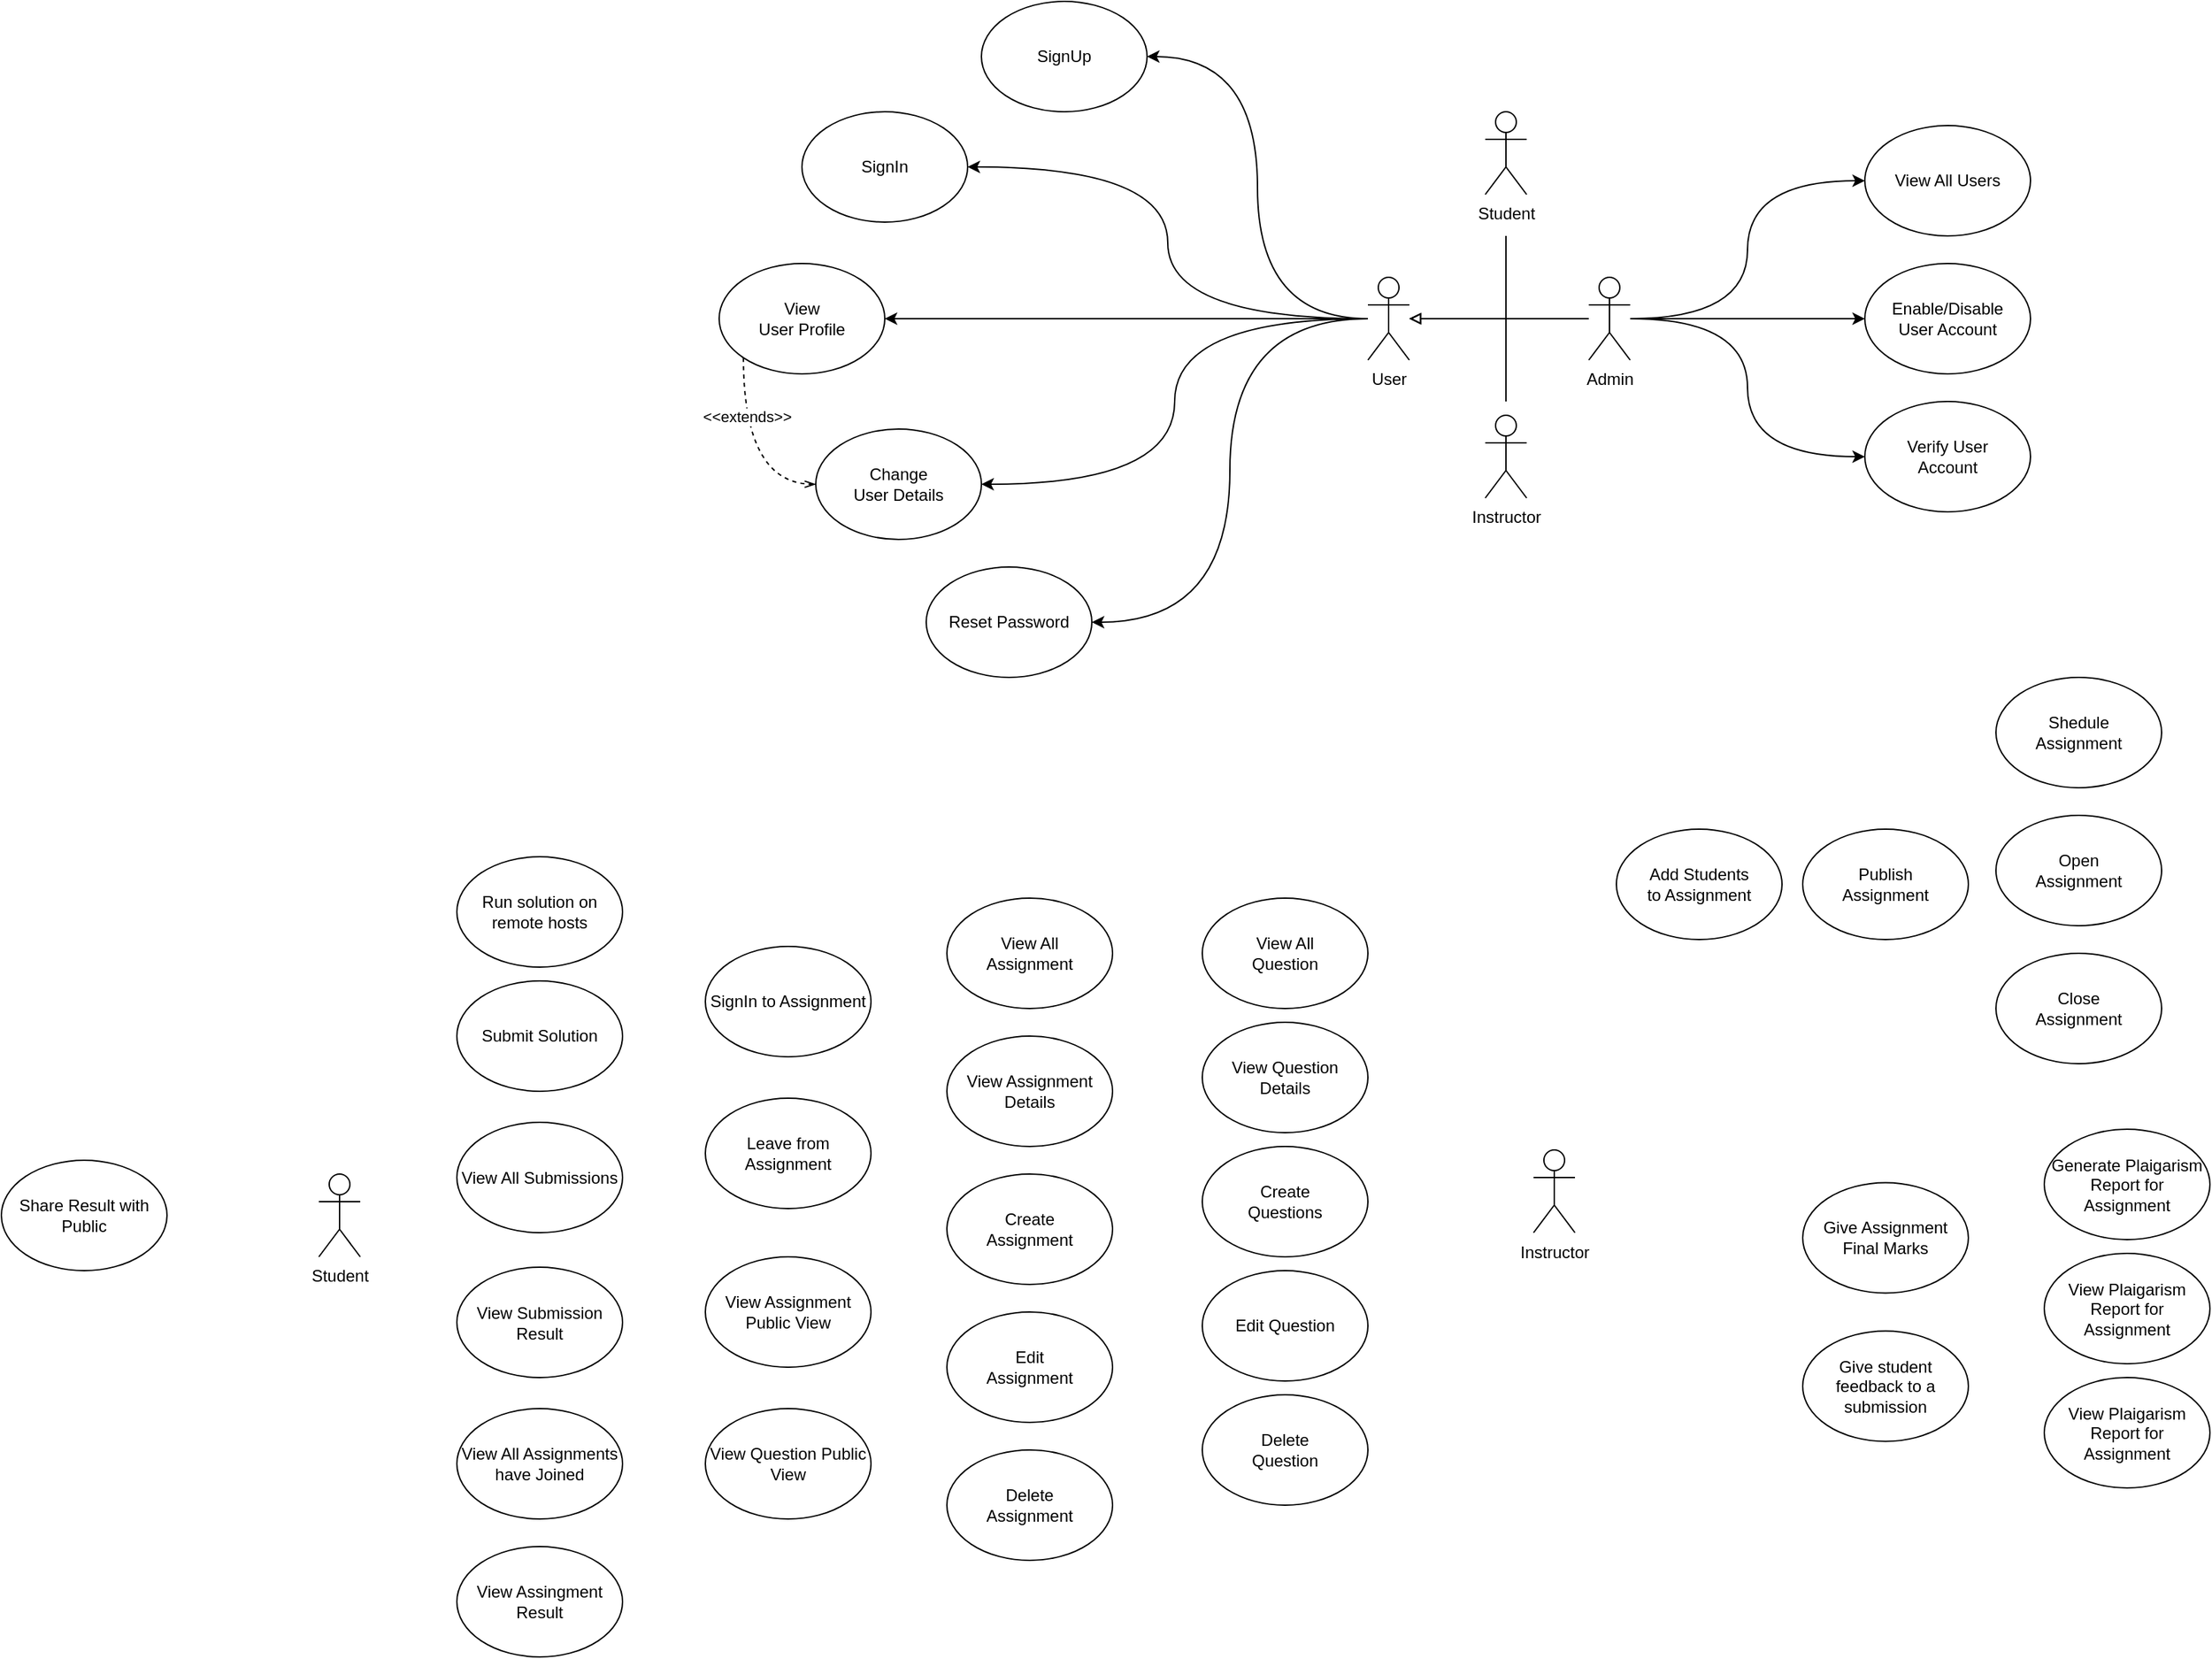 <mxfile>
    <diagram id="3cUGU1u6pG_o_R58JLAc" name="v1">
        <mxGraphModel dx="1619" dy="1548" grid="1" gridSize="10" guides="1" tooltips="1" connect="1" arrows="1" fold="1" page="1" pageScale="1" pageWidth="850" pageHeight="1100" math="0" shadow="0">
            <root>
                <mxCell id="0"/>
                <mxCell id="1" parent="0"/>
                <mxCell id="2" value="SignUp" style="ellipse;whiteSpace=wrap;html=1;" parent="1" vertex="1">
                    <mxGeometry x="180" y="-770" width="120" height="80" as="geometry"/>
                </mxCell>
                <mxCell id="4" value="Student" style="shape=umlActor;verticalLabelPosition=bottom;verticalAlign=top;html=1;outlineConnect=0;" parent="1" vertex="1">
                    <mxGeometry x="-300" y="80" width="30" height="60" as="geometry"/>
                </mxCell>
                <mxCell id="30" style="edgeStyle=orthogonalEdgeStyle;curved=1;rounded=0;orthogonalLoop=1;jettySize=auto;html=1;entryX=1;entryY=0.5;entryDx=0;entryDy=0;" edge="1" parent="1" source="5" target="2">
                    <mxGeometry relative="1" as="geometry"/>
                </mxCell>
                <mxCell id="31" style="edgeStyle=orthogonalEdgeStyle;curved=1;rounded=0;orthogonalLoop=1;jettySize=auto;html=1;entryX=1;entryY=0.5;entryDx=0;entryDy=0;" edge="1" parent="1" source="5" target="8">
                    <mxGeometry relative="1" as="geometry"/>
                </mxCell>
                <mxCell id="32" style="edgeStyle=orthogonalEdgeStyle;curved=1;rounded=0;orthogonalLoop=1;jettySize=auto;html=1;entryX=1;entryY=0.5;entryDx=0;entryDy=0;" edge="1" parent="1" source="5" target="29">
                    <mxGeometry relative="1" as="geometry"/>
                </mxCell>
                <mxCell id="33" style="edgeStyle=orthogonalEdgeStyle;curved=1;rounded=0;orthogonalLoop=1;jettySize=auto;html=1;entryX=1;entryY=0.5;entryDx=0;entryDy=0;" edge="1" parent="1" source="5" target="27">
                    <mxGeometry relative="1" as="geometry"/>
                </mxCell>
                <mxCell id="34" style="edgeStyle=orthogonalEdgeStyle;curved=1;rounded=0;orthogonalLoop=1;jettySize=auto;html=1;entryX=1;entryY=0.5;entryDx=0;entryDy=0;" edge="1" parent="1" source="5" target="28">
                    <mxGeometry relative="1" as="geometry"/>
                </mxCell>
                <mxCell id="5" value="User" style="shape=umlActor;verticalLabelPosition=bottom;verticalAlign=top;html=1;outlineConnect=0;" parent="1" vertex="1">
                    <mxGeometry x="460" y="-570" width="30" height="60" as="geometry"/>
                </mxCell>
                <mxCell id="7" value="Instructor" style="shape=umlActor;verticalLabelPosition=bottom;verticalAlign=top;html=1;outlineConnect=0;" parent="1" vertex="1">
                    <mxGeometry x="580" y="62.5" width="30" height="60" as="geometry"/>
                </mxCell>
                <mxCell id="8" value="SignIn" style="ellipse;whiteSpace=wrap;html=1;" vertex="1" parent="1">
                    <mxGeometry x="50" y="-690" width="120" height="80" as="geometry"/>
                </mxCell>
                <mxCell id="9" value="Create&lt;br&gt;Assignment" style="ellipse;whiteSpace=wrap;html=1;" vertex="1" parent="1">
                    <mxGeometry x="155" y="80" width="120" height="80" as="geometry"/>
                </mxCell>
                <mxCell id="11" value="Edit&lt;br&gt;Assignment" style="ellipse;whiteSpace=wrap;html=1;" vertex="1" parent="1">
                    <mxGeometry x="155" y="180" width="120" height="80" as="geometry"/>
                </mxCell>
                <mxCell id="12" value="Create&lt;br&gt;Questions" style="ellipse;whiteSpace=wrap;html=1;" vertex="1" parent="1">
                    <mxGeometry x="340" y="60" width="120" height="80" as="geometry"/>
                </mxCell>
                <mxCell id="13" value="Edit Question" style="ellipse;whiteSpace=wrap;html=1;" vertex="1" parent="1">
                    <mxGeometry x="340" y="150" width="120" height="80" as="geometry"/>
                </mxCell>
                <mxCell id="14" value="Delete&lt;br&gt;Question" style="ellipse;whiteSpace=wrap;html=1;" vertex="1" parent="1">
                    <mxGeometry x="340" y="240" width="120" height="80" as="geometry"/>
                </mxCell>
                <mxCell id="15" value="Add Students&lt;br&gt;to Assignment" style="ellipse;whiteSpace=wrap;html=1;" vertex="1" parent="1">
                    <mxGeometry x="640" y="-170" width="120" height="80" as="geometry"/>
                </mxCell>
                <mxCell id="16" value="Publish&lt;br&gt;Assignment" style="ellipse;whiteSpace=wrap;html=1;" vertex="1" parent="1">
                    <mxGeometry x="775" y="-170" width="120" height="80" as="geometry"/>
                </mxCell>
                <mxCell id="17" value="View Assignment Details" style="ellipse;whiteSpace=wrap;html=1;" vertex="1" parent="1">
                    <mxGeometry x="155" y="-20" width="120" height="80" as="geometry"/>
                </mxCell>
                <mxCell id="18" value="View All&lt;br&gt;Assignment" style="ellipse;whiteSpace=wrap;html=1;" vertex="1" parent="1">
                    <mxGeometry x="155" y="-120" width="120" height="80" as="geometry"/>
                </mxCell>
                <mxCell id="19" value="View Question&lt;br&gt;Details" style="ellipse;whiteSpace=wrap;html=1;" vertex="1" parent="1">
                    <mxGeometry x="340" y="-30" width="120" height="80" as="geometry"/>
                </mxCell>
                <mxCell id="20" value="View All&lt;br&gt;Question" style="ellipse;whiteSpace=wrap;html=1;" vertex="1" parent="1">
                    <mxGeometry x="340" y="-120" width="120" height="80" as="geometry"/>
                </mxCell>
                <mxCell id="47" style="edgeStyle=orthogonalEdgeStyle;curved=1;rounded=0;orthogonalLoop=1;jettySize=auto;html=1;entryX=0;entryY=1;entryDx=0;entryDy=0;dashed=1;startArrow=openThin;startFill=0;endArrow=none;endFill=0;exitX=0;exitY=0.5;exitDx=0;exitDy=0;" edge="1" parent="1" source="27" target="29">
                    <mxGeometry relative="1" as="geometry"/>
                </mxCell>
                <mxCell id="54" value="&amp;lt;&amp;lt;extends&amp;gt;&amp;gt;" style="edgeLabel;html=1;align=center;verticalAlign=middle;resizable=0;points=[];" vertex="1" connectable="0" parent="47">
                    <mxGeometry x="0.362" y="-7" relative="1" as="geometry">
                        <mxPoint x="-5" y="-4" as="offset"/>
                    </mxGeometry>
                </mxCell>
                <mxCell id="27" value="Change&lt;br&gt;User Details" style="ellipse;whiteSpace=wrap;html=1;" vertex="1" parent="1">
                    <mxGeometry x="60" y="-460" width="120" height="80" as="geometry"/>
                </mxCell>
                <mxCell id="28" value="Reset Password" style="ellipse;whiteSpace=wrap;html=1;" vertex="1" parent="1">
                    <mxGeometry x="140" y="-360" width="120" height="80" as="geometry"/>
                </mxCell>
                <mxCell id="29" value="View&lt;br&gt;User Profile" style="ellipse;whiteSpace=wrap;html=1;" vertex="1" parent="1">
                    <mxGeometry x="-10" y="-580" width="120" height="80" as="geometry"/>
                </mxCell>
                <mxCell id="35" value="Enable/Disable&lt;br&gt;User Account" style="ellipse;whiteSpace=wrap;html=1;" vertex="1" parent="1">
                    <mxGeometry x="820" y="-580" width="120" height="80" as="geometry"/>
                </mxCell>
                <mxCell id="36" value="View All Users" style="ellipse;whiteSpace=wrap;html=1;" vertex="1" parent="1">
                    <mxGeometry x="820" y="-680" width="120" height="80" as="geometry"/>
                </mxCell>
                <mxCell id="37" value="Verify User&lt;br&gt;Account" style="ellipse;whiteSpace=wrap;html=1;" vertex="1" parent="1">
                    <mxGeometry x="820" y="-480" width="120" height="80" as="geometry"/>
                </mxCell>
                <mxCell id="44" style="edgeStyle=orthogonalEdgeStyle;curved=1;rounded=0;orthogonalLoop=1;jettySize=auto;html=1;entryX=0;entryY=0.5;entryDx=0;entryDy=0;" edge="1" parent="1" source="38" target="36">
                    <mxGeometry relative="1" as="geometry"/>
                </mxCell>
                <mxCell id="45" style="edgeStyle=orthogonalEdgeStyle;curved=1;rounded=0;orthogonalLoop=1;jettySize=auto;html=1;entryX=0;entryY=0.5;entryDx=0;entryDy=0;" edge="1" parent="1" source="38" target="35">
                    <mxGeometry relative="1" as="geometry"/>
                </mxCell>
                <mxCell id="46" style="edgeStyle=orthogonalEdgeStyle;curved=1;rounded=0;orthogonalLoop=1;jettySize=auto;html=1;entryX=0;entryY=0.5;entryDx=0;entryDy=0;" edge="1" parent="1" source="38" target="37">
                    <mxGeometry relative="1" as="geometry"/>
                </mxCell>
                <mxCell id="55" style="edgeStyle=orthogonalEdgeStyle;curved=1;rounded=0;orthogonalLoop=1;jettySize=auto;html=1;startArrow=none;startFill=0;endArrow=block;endFill=0;" edge="1" parent="1" source="38" target="5">
                    <mxGeometry relative="1" as="geometry">
                        <mxPoint x="510.0" y="-540.0" as="targetPoint"/>
                    </mxGeometry>
                </mxCell>
                <mxCell id="38" value="Admin" style="shape=umlActor;verticalLabelPosition=bottom;verticalAlign=top;html=1;outlineConnect=0;" vertex="1" parent="1">
                    <mxGeometry x="620" y="-570" width="30" height="60" as="geometry"/>
                </mxCell>
                <mxCell id="56" style="edgeStyle=orthogonalEdgeStyle;rounded=0;orthogonalLoop=1;jettySize=auto;html=1;startArrow=none;startFill=0;endArrow=block;endFill=0;" edge="1" parent="1">
                    <mxGeometry relative="1" as="geometry">
                        <mxPoint x="490" y="-540" as="targetPoint"/>
                        <mxPoint x="560" y="-600" as="sourcePoint"/>
                        <Array as="points">
                            <mxPoint x="560" y="-540"/>
                        </Array>
                    </mxGeometry>
                </mxCell>
                <mxCell id="41" value="Student" style="shape=umlActor;verticalLabelPosition=bottom;verticalAlign=top;html=1;outlineConnect=0;" vertex="1" parent="1">
                    <mxGeometry x="545" y="-690" width="30" height="60" as="geometry"/>
                </mxCell>
                <mxCell id="57" style="edgeStyle=orthogonalEdgeStyle;rounded=0;orthogonalLoop=1;jettySize=auto;html=1;startArrow=none;startFill=0;endArrow=block;endFill=0;" edge="1" parent="1">
                    <mxGeometry relative="1" as="geometry">
                        <mxPoint x="490.0" y="-540.0" as="targetPoint"/>
                        <mxPoint x="560" y="-480" as="sourcePoint"/>
                        <Array as="points">
                            <mxPoint x="560" y="-540"/>
                        </Array>
                    </mxGeometry>
                </mxCell>
                <mxCell id="42" value="Instructor" style="shape=umlActor;verticalLabelPosition=bottom;verticalAlign=top;html=1;outlineConnect=0;" vertex="1" parent="1">
                    <mxGeometry x="545" y="-470" width="30" height="60" as="geometry"/>
                </mxCell>
                <mxCell id="59" value="Close&lt;br&gt;Assignment" style="ellipse;whiteSpace=wrap;html=1;" vertex="1" parent="1">
                    <mxGeometry x="915" y="-80" width="120" height="80" as="geometry"/>
                </mxCell>
                <mxCell id="60" value="Delete&lt;br&gt;Assignment" style="ellipse;whiteSpace=wrap;html=1;" vertex="1" parent="1">
                    <mxGeometry x="155" y="280" width="120" height="80" as="geometry"/>
                </mxCell>
                <mxCell id="61" value="Open&lt;br&gt;Assignment" style="ellipse;whiteSpace=wrap;html=1;" vertex="1" parent="1">
                    <mxGeometry x="915" y="-180" width="120" height="80" as="geometry"/>
                </mxCell>
                <mxCell id="62" value="Shedule&lt;br&gt;Assignment" style="ellipse;whiteSpace=wrap;html=1;" vertex="1" parent="1">
                    <mxGeometry x="915" y="-280" width="120" height="80" as="geometry"/>
                </mxCell>
                <mxCell id="63" value="SignIn to Assignment" style="ellipse;whiteSpace=wrap;html=1;" vertex="1" parent="1">
                    <mxGeometry x="-20" y="-85" width="120" height="80" as="geometry"/>
                </mxCell>
                <mxCell id="65" value="View Assignment&lt;br&gt;Public View" style="ellipse;whiteSpace=wrap;html=1;" vertex="1" parent="1">
                    <mxGeometry x="-20" y="140" width="120" height="80" as="geometry"/>
                </mxCell>
                <mxCell id="66" value="View Question Public View" style="ellipse;whiteSpace=wrap;html=1;" vertex="1" parent="1">
                    <mxGeometry x="-20" y="250" width="120" height="80" as="geometry"/>
                </mxCell>
                <mxCell id="67" value="Leave from Assignment" style="ellipse;whiteSpace=wrap;html=1;" vertex="1" parent="1">
                    <mxGeometry x="-20" y="25" width="120" height="80" as="geometry"/>
                </mxCell>
                <mxCell id="68" value="Run solution on remote hosts" style="ellipse;whiteSpace=wrap;html=1;" vertex="1" parent="1">
                    <mxGeometry x="-200" y="-150" width="120" height="80" as="geometry"/>
                </mxCell>
                <mxCell id="69" value="Submit Solution" style="ellipse;whiteSpace=wrap;html=1;" vertex="1" parent="1">
                    <mxGeometry x="-200" y="-60" width="120" height="80" as="geometry"/>
                </mxCell>
                <mxCell id="70" value="View Submission&lt;br&gt;Result" style="ellipse;whiteSpace=wrap;html=1;" vertex="1" parent="1">
                    <mxGeometry x="-200" y="147.5" width="120" height="80" as="geometry"/>
                </mxCell>
                <mxCell id="71" value="View All Submissions" style="ellipse;whiteSpace=wrap;html=1;" vertex="1" parent="1">
                    <mxGeometry x="-200" y="42.5" width="120" height="80" as="geometry"/>
                </mxCell>
                <mxCell id="72" value="View All Assignments have Joined" style="ellipse;whiteSpace=wrap;html=1;" vertex="1" parent="1">
                    <mxGeometry x="-200" y="250" width="120" height="80" as="geometry"/>
                </mxCell>
                <mxCell id="73" value="View Assingment Result" style="ellipse;whiteSpace=wrap;html=1;" vertex="1" parent="1">
                    <mxGeometry x="-200" y="350" width="120" height="80" as="geometry"/>
                </mxCell>
                <mxCell id="74" value="Share Result with Public" style="ellipse;whiteSpace=wrap;html=1;" vertex="1" parent="1">
                    <mxGeometry x="-530" y="70" width="120" height="80" as="geometry"/>
                </mxCell>
                <mxCell id="75" value="Give Assignment Final Marks" style="ellipse;whiteSpace=wrap;html=1;" vertex="1" parent="1">
                    <mxGeometry x="775" y="86.25" width="120" height="80" as="geometry"/>
                </mxCell>
                <mxCell id="76" value="View Plaigarism Report for Assignment" style="ellipse;whiteSpace=wrap;html=1;" vertex="1" parent="1">
                    <mxGeometry x="950" y="137.5" width="120" height="80" as="geometry"/>
                </mxCell>
                <mxCell id="77" value="View Plaigarism Report for Assignment" style="ellipse;whiteSpace=wrap;html=1;" vertex="1" parent="1">
                    <mxGeometry x="950" y="227.5" width="120" height="80" as="geometry"/>
                </mxCell>
                <mxCell id="78" value="Generate Plaigarism Report for Assignment" style="ellipse;whiteSpace=wrap;html=1;" vertex="1" parent="1">
                    <mxGeometry x="950" y="47.5" width="120" height="80" as="geometry"/>
                </mxCell>
                <mxCell id="79" value="Give student feedback to a submission" style="ellipse;whiteSpace=wrap;html=1;" vertex="1" parent="1">
                    <mxGeometry x="775" y="193.75" width="120" height="80" as="geometry"/>
                </mxCell>
            </root>
        </mxGraphModel>
    </diagram>
</mxfile>